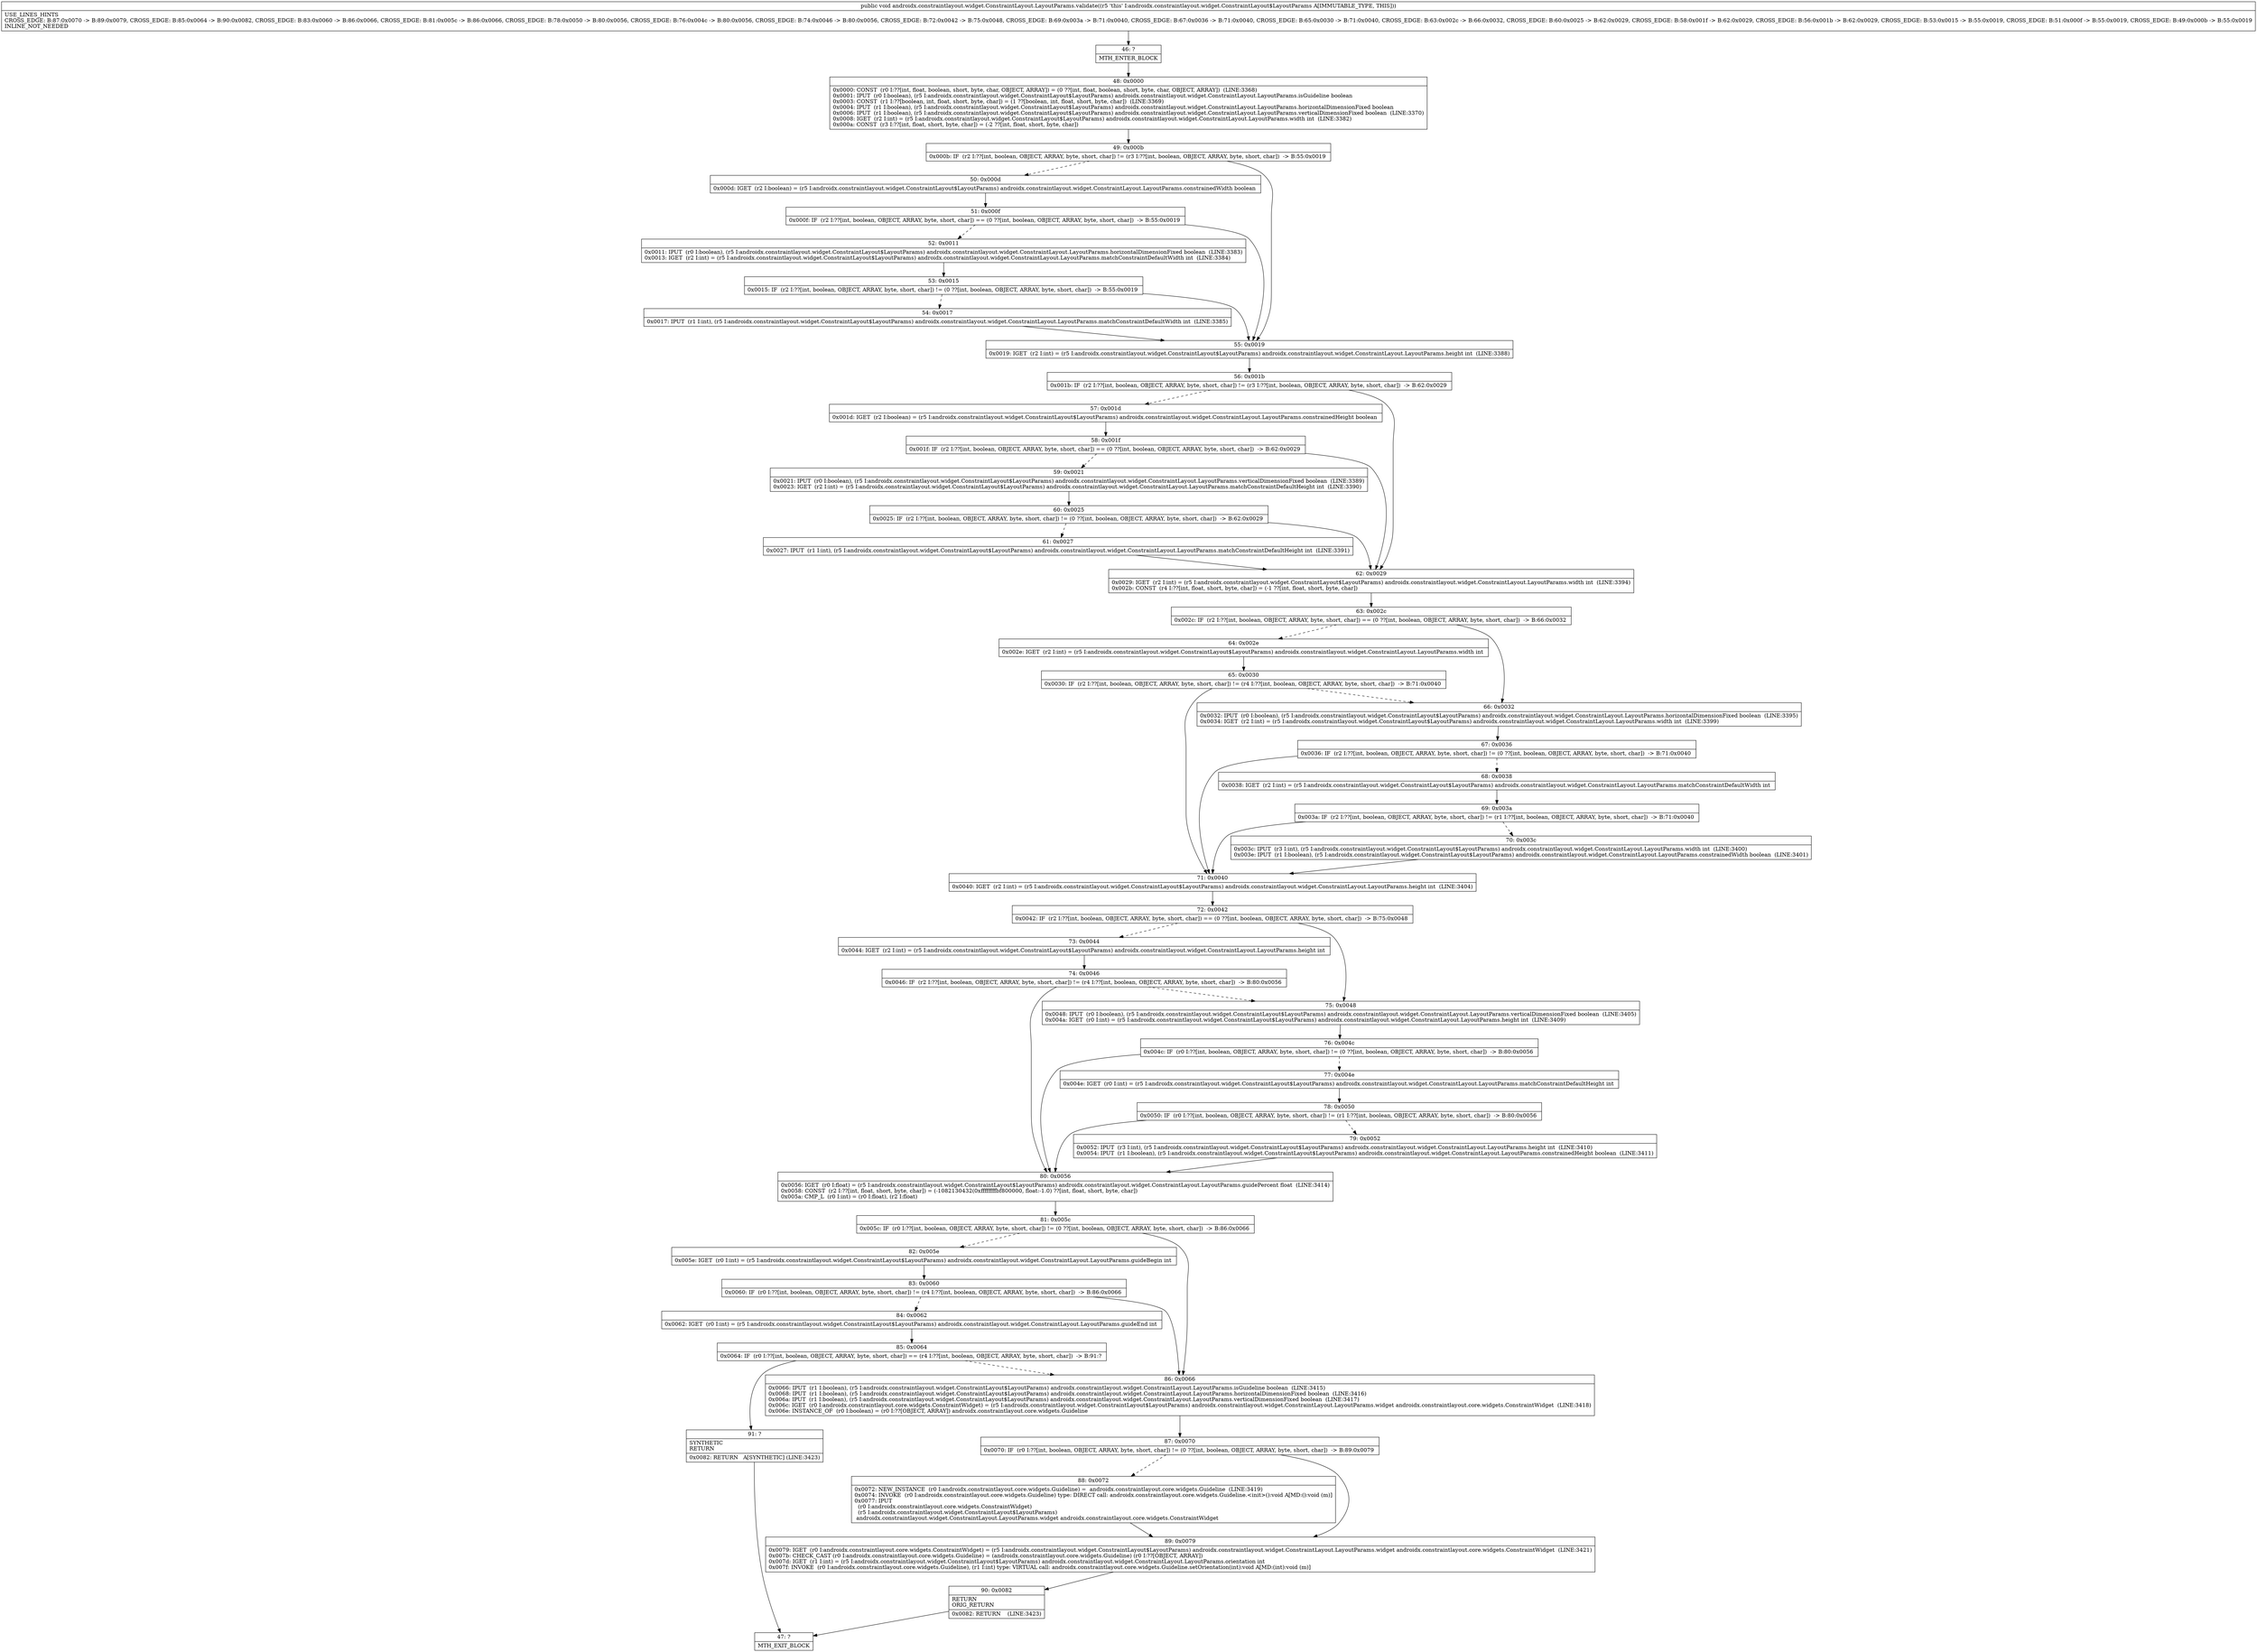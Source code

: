digraph "CFG forandroidx.constraintlayout.widget.ConstraintLayout.LayoutParams.validate()V" {
Node_46 [shape=record,label="{46\:\ ?|MTH_ENTER_BLOCK\l}"];
Node_48 [shape=record,label="{48\:\ 0x0000|0x0000: CONST  (r0 I:??[int, float, boolean, short, byte, char, OBJECT, ARRAY]) = (0 ??[int, float, boolean, short, byte, char, OBJECT, ARRAY])  (LINE:3368)\l0x0001: IPUT  (r0 I:boolean), (r5 I:androidx.constraintlayout.widget.ConstraintLayout$LayoutParams) androidx.constraintlayout.widget.ConstraintLayout.LayoutParams.isGuideline boolean \l0x0003: CONST  (r1 I:??[boolean, int, float, short, byte, char]) = (1 ??[boolean, int, float, short, byte, char])  (LINE:3369)\l0x0004: IPUT  (r1 I:boolean), (r5 I:androidx.constraintlayout.widget.ConstraintLayout$LayoutParams) androidx.constraintlayout.widget.ConstraintLayout.LayoutParams.horizontalDimensionFixed boolean \l0x0006: IPUT  (r1 I:boolean), (r5 I:androidx.constraintlayout.widget.ConstraintLayout$LayoutParams) androidx.constraintlayout.widget.ConstraintLayout.LayoutParams.verticalDimensionFixed boolean  (LINE:3370)\l0x0008: IGET  (r2 I:int) = (r5 I:androidx.constraintlayout.widget.ConstraintLayout$LayoutParams) androidx.constraintlayout.widget.ConstraintLayout.LayoutParams.width int  (LINE:3382)\l0x000a: CONST  (r3 I:??[int, float, short, byte, char]) = (\-2 ??[int, float, short, byte, char]) \l}"];
Node_49 [shape=record,label="{49\:\ 0x000b|0x000b: IF  (r2 I:??[int, boolean, OBJECT, ARRAY, byte, short, char]) != (r3 I:??[int, boolean, OBJECT, ARRAY, byte, short, char])  \-\> B:55:0x0019 \l}"];
Node_50 [shape=record,label="{50\:\ 0x000d|0x000d: IGET  (r2 I:boolean) = (r5 I:androidx.constraintlayout.widget.ConstraintLayout$LayoutParams) androidx.constraintlayout.widget.ConstraintLayout.LayoutParams.constrainedWidth boolean \l}"];
Node_51 [shape=record,label="{51\:\ 0x000f|0x000f: IF  (r2 I:??[int, boolean, OBJECT, ARRAY, byte, short, char]) == (0 ??[int, boolean, OBJECT, ARRAY, byte, short, char])  \-\> B:55:0x0019 \l}"];
Node_52 [shape=record,label="{52\:\ 0x0011|0x0011: IPUT  (r0 I:boolean), (r5 I:androidx.constraintlayout.widget.ConstraintLayout$LayoutParams) androidx.constraintlayout.widget.ConstraintLayout.LayoutParams.horizontalDimensionFixed boolean  (LINE:3383)\l0x0013: IGET  (r2 I:int) = (r5 I:androidx.constraintlayout.widget.ConstraintLayout$LayoutParams) androidx.constraintlayout.widget.ConstraintLayout.LayoutParams.matchConstraintDefaultWidth int  (LINE:3384)\l}"];
Node_53 [shape=record,label="{53\:\ 0x0015|0x0015: IF  (r2 I:??[int, boolean, OBJECT, ARRAY, byte, short, char]) != (0 ??[int, boolean, OBJECT, ARRAY, byte, short, char])  \-\> B:55:0x0019 \l}"];
Node_54 [shape=record,label="{54\:\ 0x0017|0x0017: IPUT  (r1 I:int), (r5 I:androidx.constraintlayout.widget.ConstraintLayout$LayoutParams) androidx.constraintlayout.widget.ConstraintLayout.LayoutParams.matchConstraintDefaultWidth int  (LINE:3385)\l}"];
Node_55 [shape=record,label="{55\:\ 0x0019|0x0019: IGET  (r2 I:int) = (r5 I:androidx.constraintlayout.widget.ConstraintLayout$LayoutParams) androidx.constraintlayout.widget.ConstraintLayout.LayoutParams.height int  (LINE:3388)\l}"];
Node_56 [shape=record,label="{56\:\ 0x001b|0x001b: IF  (r2 I:??[int, boolean, OBJECT, ARRAY, byte, short, char]) != (r3 I:??[int, boolean, OBJECT, ARRAY, byte, short, char])  \-\> B:62:0x0029 \l}"];
Node_57 [shape=record,label="{57\:\ 0x001d|0x001d: IGET  (r2 I:boolean) = (r5 I:androidx.constraintlayout.widget.ConstraintLayout$LayoutParams) androidx.constraintlayout.widget.ConstraintLayout.LayoutParams.constrainedHeight boolean \l}"];
Node_58 [shape=record,label="{58\:\ 0x001f|0x001f: IF  (r2 I:??[int, boolean, OBJECT, ARRAY, byte, short, char]) == (0 ??[int, boolean, OBJECT, ARRAY, byte, short, char])  \-\> B:62:0x0029 \l}"];
Node_59 [shape=record,label="{59\:\ 0x0021|0x0021: IPUT  (r0 I:boolean), (r5 I:androidx.constraintlayout.widget.ConstraintLayout$LayoutParams) androidx.constraintlayout.widget.ConstraintLayout.LayoutParams.verticalDimensionFixed boolean  (LINE:3389)\l0x0023: IGET  (r2 I:int) = (r5 I:androidx.constraintlayout.widget.ConstraintLayout$LayoutParams) androidx.constraintlayout.widget.ConstraintLayout.LayoutParams.matchConstraintDefaultHeight int  (LINE:3390)\l}"];
Node_60 [shape=record,label="{60\:\ 0x0025|0x0025: IF  (r2 I:??[int, boolean, OBJECT, ARRAY, byte, short, char]) != (0 ??[int, boolean, OBJECT, ARRAY, byte, short, char])  \-\> B:62:0x0029 \l}"];
Node_61 [shape=record,label="{61\:\ 0x0027|0x0027: IPUT  (r1 I:int), (r5 I:androidx.constraintlayout.widget.ConstraintLayout$LayoutParams) androidx.constraintlayout.widget.ConstraintLayout.LayoutParams.matchConstraintDefaultHeight int  (LINE:3391)\l}"];
Node_62 [shape=record,label="{62\:\ 0x0029|0x0029: IGET  (r2 I:int) = (r5 I:androidx.constraintlayout.widget.ConstraintLayout$LayoutParams) androidx.constraintlayout.widget.ConstraintLayout.LayoutParams.width int  (LINE:3394)\l0x002b: CONST  (r4 I:??[int, float, short, byte, char]) = (\-1 ??[int, float, short, byte, char]) \l}"];
Node_63 [shape=record,label="{63\:\ 0x002c|0x002c: IF  (r2 I:??[int, boolean, OBJECT, ARRAY, byte, short, char]) == (0 ??[int, boolean, OBJECT, ARRAY, byte, short, char])  \-\> B:66:0x0032 \l}"];
Node_64 [shape=record,label="{64\:\ 0x002e|0x002e: IGET  (r2 I:int) = (r5 I:androidx.constraintlayout.widget.ConstraintLayout$LayoutParams) androidx.constraintlayout.widget.ConstraintLayout.LayoutParams.width int \l}"];
Node_65 [shape=record,label="{65\:\ 0x0030|0x0030: IF  (r2 I:??[int, boolean, OBJECT, ARRAY, byte, short, char]) != (r4 I:??[int, boolean, OBJECT, ARRAY, byte, short, char])  \-\> B:71:0x0040 \l}"];
Node_71 [shape=record,label="{71\:\ 0x0040|0x0040: IGET  (r2 I:int) = (r5 I:androidx.constraintlayout.widget.ConstraintLayout$LayoutParams) androidx.constraintlayout.widget.ConstraintLayout.LayoutParams.height int  (LINE:3404)\l}"];
Node_72 [shape=record,label="{72\:\ 0x0042|0x0042: IF  (r2 I:??[int, boolean, OBJECT, ARRAY, byte, short, char]) == (0 ??[int, boolean, OBJECT, ARRAY, byte, short, char])  \-\> B:75:0x0048 \l}"];
Node_73 [shape=record,label="{73\:\ 0x0044|0x0044: IGET  (r2 I:int) = (r5 I:androidx.constraintlayout.widget.ConstraintLayout$LayoutParams) androidx.constraintlayout.widget.ConstraintLayout.LayoutParams.height int \l}"];
Node_74 [shape=record,label="{74\:\ 0x0046|0x0046: IF  (r2 I:??[int, boolean, OBJECT, ARRAY, byte, short, char]) != (r4 I:??[int, boolean, OBJECT, ARRAY, byte, short, char])  \-\> B:80:0x0056 \l}"];
Node_80 [shape=record,label="{80\:\ 0x0056|0x0056: IGET  (r0 I:float) = (r5 I:androidx.constraintlayout.widget.ConstraintLayout$LayoutParams) androidx.constraintlayout.widget.ConstraintLayout.LayoutParams.guidePercent float  (LINE:3414)\l0x0058: CONST  (r2 I:??[int, float, short, byte, char]) = (\-1082130432(0xffffffffbf800000, float:\-1.0) ??[int, float, short, byte, char]) \l0x005a: CMP_L  (r0 I:int) = (r0 I:float), (r2 I:float) \l}"];
Node_81 [shape=record,label="{81\:\ 0x005c|0x005c: IF  (r0 I:??[int, boolean, OBJECT, ARRAY, byte, short, char]) != (0 ??[int, boolean, OBJECT, ARRAY, byte, short, char])  \-\> B:86:0x0066 \l}"];
Node_82 [shape=record,label="{82\:\ 0x005e|0x005e: IGET  (r0 I:int) = (r5 I:androidx.constraintlayout.widget.ConstraintLayout$LayoutParams) androidx.constraintlayout.widget.ConstraintLayout.LayoutParams.guideBegin int \l}"];
Node_83 [shape=record,label="{83\:\ 0x0060|0x0060: IF  (r0 I:??[int, boolean, OBJECT, ARRAY, byte, short, char]) != (r4 I:??[int, boolean, OBJECT, ARRAY, byte, short, char])  \-\> B:86:0x0066 \l}"];
Node_84 [shape=record,label="{84\:\ 0x0062|0x0062: IGET  (r0 I:int) = (r5 I:androidx.constraintlayout.widget.ConstraintLayout$LayoutParams) androidx.constraintlayout.widget.ConstraintLayout.LayoutParams.guideEnd int \l}"];
Node_85 [shape=record,label="{85\:\ 0x0064|0x0064: IF  (r0 I:??[int, boolean, OBJECT, ARRAY, byte, short, char]) == (r4 I:??[int, boolean, OBJECT, ARRAY, byte, short, char])  \-\> B:91:? \l}"];
Node_91 [shape=record,label="{91\:\ ?|SYNTHETIC\lRETURN\l|0x0082: RETURN   A[SYNTHETIC] (LINE:3423)\l}"];
Node_47 [shape=record,label="{47\:\ ?|MTH_EXIT_BLOCK\l}"];
Node_86 [shape=record,label="{86\:\ 0x0066|0x0066: IPUT  (r1 I:boolean), (r5 I:androidx.constraintlayout.widget.ConstraintLayout$LayoutParams) androidx.constraintlayout.widget.ConstraintLayout.LayoutParams.isGuideline boolean  (LINE:3415)\l0x0068: IPUT  (r1 I:boolean), (r5 I:androidx.constraintlayout.widget.ConstraintLayout$LayoutParams) androidx.constraintlayout.widget.ConstraintLayout.LayoutParams.horizontalDimensionFixed boolean  (LINE:3416)\l0x006a: IPUT  (r1 I:boolean), (r5 I:androidx.constraintlayout.widget.ConstraintLayout$LayoutParams) androidx.constraintlayout.widget.ConstraintLayout.LayoutParams.verticalDimensionFixed boolean  (LINE:3417)\l0x006c: IGET  (r0 I:androidx.constraintlayout.core.widgets.ConstraintWidget) = (r5 I:androidx.constraintlayout.widget.ConstraintLayout$LayoutParams) androidx.constraintlayout.widget.ConstraintLayout.LayoutParams.widget androidx.constraintlayout.core.widgets.ConstraintWidget  (LINE:3418)\l0x006e: INSTANCE_OF  (r0 I:boolean) = (r0 I:??[OBJECT, ARRAY]) androidx.constraintlayout.core.widgets.Guideline \l}"];
Node_87 [shape=record,label="{87\:\ 0x0070|0x0070: IF  (r0 I:??[int, boolean, OBJECT, ARRAY, byte, short, char]) != (0 ??[int, boolean, OBJECT, ARRAY, byte, short, char])  \-\> B:89:0x0079 \l}"];
Node_88 [shape=record,label="{88\:\ 0x0072|0x0072: NEW_INSTANCE  (r0 I:androidx.constraintlayout.core.widgets.Guideline) =  androidx.constraintlayout.core.widgets.Guideline  (LINE:3419)\l0x0074: INVOKE  (r0 I:androidx.constraintlayout.core.widgets.Guideline) type: DIRECT call: androidx.constraintlayout.core.widgets.Guideline.\<init\>():void A[MD:():void (m)]\l0x0077: IPUT  \l  (r0 I:androidx.constraintlayout.core.widgets.ConstraintWidget)\l  (r5 I:androidx.constraintlayout.widget.ConstraintLayout$LayoutParams)\l androidx.constraintlayout.widget.ConstraintLayout.LayoutParams.widget androidx.constraintlayout.core.widgets.ConstraintWidget \l}"];
Node_89 [shape=record,label="{89\:\ 0x0079|0x0079: IGET  (r0 I:androidx.constraintlayout.core.widgets.ConstraintWidget) = (r5 I:androidx.constraintlayout.widget.ConstraintLayout$LayoutParams) androidx.constraintlayout.widget.ConstraintLayout.LayoutParams.widget androidx.constraintlayout.core.widgets.ConstraintWidget  (LINE:3421)\l0x007b: CHECK_CAST (r0 I:androidx.constraintlayout.core.widgets.Guideline) = (androidx.constraintlayout.core.widgets.Guideline) (r0 I:??[OBJECT, ARRAY]) \l0x007d: IGET  (r1 I:int) = (r5 I:androidx.constraintlayout.widget.ConstraintLayout$LayoutParams) androidx.constraintlayout.widget.ConstraintLayout.LayoutParams.orientation int \l0x007f: INVOKE  (r0 I:androidx.constraintlayout.core.widgets.Guideline), (r1 I:int) type: VIRTUAL call: androidx.constraintlayout.core.widgets.Guideline.setOrientation(int):void A[MD:(int):void (m)]\l}"];
Node_90 [shape=record,label="{90\:\ 0x0082|RETURN\lORIG_RETURN\l|0x0082: RETURN    (LINE:3423)\l}"];
Node_75 [shape=record,label="{75\:\ 0x0048|0x0048: IPUT  (r0 I:boolean), (r5 I:androidx.constraintlayout.widget.ConstraintLayout$LayoutParams) androidx.constraintlayout.widget.ConstraintLayout.LayoutParams.verticalDimensionFixed boolean  (LINE:3405)\l0x004a: IGET  (r0 I:int) = (r5 I:androidx.constraintlayout.widget.ConstraintLayout$LayoutParams) androidx.constraintlayout.widget.ConstraintLayout.LayoutParams.height int  (LINE:3409)\l}"];
Node_76 [shape=record,label="{76\:\ 0x004c|0x004c: IF  (r0 I:??[int, boolean, OBJECT, ARRAY, byte, short, char]) != (0 ??[int, boolean, OBJECT, ARRAY, byte, short, char])  \-\> B:80:0x0056 \l}"];
Node_77 [shape=record,label="{77\:\ 0x004e|0x004e: IGET  (r0 I:int) = (r5 I:androidx.constraintlayout.widget.ConstraintLayout$LayoutParams) androidx.constraintlayout.widget.ConstraintLayout.LayoutParams.matchConstraintDefaultHeight int \l}"];
Node_78 [shape=record,label="{78\:\ 0x0050|0x0050: IF  (r0 I:??[int, boolean, OBJECT, ARRAY, byte, short, char]) != (r1 I:??[int, boolean, OBJECT, ARRAY, byte, short, char])  \-\> B:80:0x0056 \l}"];
Node_79 [shape=record,label="{79\:\ 0x0052|0x0052: IPUT  (r3 I:int), (r5 I:androidx.constraintlayout.widget.ConstraintLayout$LayoutParams) androidx.constraintlayout.widget.ConstraintLayout.LayoutParams.height int  (LINE:3410)\l0x0054: IPUT  (r1 I:boolean), (r5 I:androidx.constraintlayout.widget.ConstraintLayout$LayoutParams) androidx.constraintlayout.widget.ConstraintLayout.LayoutParams.constrainedHeight boolean  (LINE:3411)\l}"];
Node_66 [shape=record,label="{66\:\ 0x0032|0x0032: IPUT  (r0 I:boolean), (r5 I:androidx.constraintlayout.widget.ConstraintLayout$LayoutParams) androidx.constraintlayout.widget.ConstraintLayout.LayoutParams.horizontalDimensionFixed boolean  (LINE:3395)\l0x0034: IGET  (r2 I:int) = (r5 I:androidx.constraintlayout.widget.ConstraintLayout$LayoutParams) androidx.constraintlayout.widget.ConstraintLayout.LayoutParams.width int  (LINE:3399)\l}"];
Node_67 [shape=record,label="{67\:\ 0x0036|0x0036: IF  (r2 I:??[int, boolean, OBJECT, ARRAY, byte, short, char]) != (0 ??[int, boolean, OBJECT, ARRAY, byte, short, char])  \-\> B:71:0x0040 \l}"];
Node_68 [shape=record,label="{68\:\ 0x0038|0x0038: IGET  (r2 I:int) = (r5 I:androidx.constraintlayout.widget.ConstraintLayout$LayoutParams) androidx.constraintlayout.widget.ConstraintLayout.LayoutParams.matchConstraintDefaultWidth int \l}"];
Node_69 [shape=record,label="{69\:\ 0x003a|0x003a: IF  (r2 I:??[int, boolean, OBJECT, ARRAY, byte, short, char]) != (r1 I:??[int, boolean, OBJECT, ARRAY, byte, short, char])  \-\> B:71:0x0040 \l}"];
Node_70 [shape=record,label="{70\:\ 0x003c|0x003c: IPUT  (r3 I:int), (r5 I:androidx.constraintlayout.widget.ConstraintLayout$LayoutParams) androidx.constraintlayout.widget.ConstraintLayout.LayoutParams.width int  (LINE:3400)\l0x003e: IPUT  (r1 I:boolean), (r5 I:androidx.constraintlayout.widget.ConstraintLayout$LayoutParams) androidx.constraintlayout.widget.ConstraintLayout.LayoutParams.constrainedWidth boolean  (LINE:3401)\l}"];
MethodNode[shape=record,label="{public void androidx.constraintlayout.widget.ConstraintLayout.LayoutParams.validate((r5 'this' I:androidx.constraintlayout.widget.ConstraintLayout$LayoutParams A[IMMUTABLE_TYPE, THIS]))  | USE_LINES_HINTS\lCROSS_EDGE: B:87:0x0070 \-\> B:89:0x0079, CROSS_EDGE: B:85:0x0064 \-\> B:90:0x0082, CROSS_EDGE: B:83:0x0060 \-\> B:86:0x0066, CROSS_EDGE: B:81:0x005c \-\> B:86:0x0066, CROSS_EDGE: B:78:0x0050 \-\> B:80:0x0056, CROSS_EDGE: B:76:0x004c \-\> B:80:0x0056, CROSS_EDGE: B:74:0x0046 \-\> B:80:0x0056, CROSS_EDGE: B:72:0x0042 \-\> B:75:0x0048, CROSS_EDGE: B:69:0x003a \-\> B:71:0x0040, CROSS_EDGE: B:67:0x0036 \-\> B:71:0x0040, CROSS_EDGE: B:65:0x0030 \-\> B:71:0x0040, CROSS_EDGE: B:63:0x002c \-\> B:66:0x0032, CROSS_EDGE: B:60:0x0025 \-\> B:62:0x0029, CROSS_EDGE: B:58:0x001f \-\> B:62:0x0029, CROSS_EDGE: B:56:0x001b \-\> B:62:0x0029, CROSS_EDGE: B:53:0x0015 \-\> B:55:0x0019, CROSS_EDGE: B:51:0x000f \-\> B:55:0x0019, CROSS_EDGE: B:49:0x000b \-\> B:55:0x0019\lINLINE_NOT_NEEDED\l}"];
MethodNode -> Node_46;Node_46 -> Node_48;
Node_48 -> Node_49;
Node_49 -> Node_50[style=dashed];
Node_49 -> Node_55;
Node_50 -> Node_51;
Node_51 -> Node_52[style=dashed];
Node_51 -> Node_55;
Node_52 -> Node_53;
Node_53 -> Node_54[style=dashed];
Node_53 -> Node_55;
Node_54 -> Node_55;
Node_55 -> Node_56;
Node_56 -> Node_57[style=dashed];
Node_56 -> Node_62;
Node_57 -> Node_58;
Node_58 -> Node_59[style=dashed];
Node_58 -> Node_62;
Node_59 -> Node_60;
Node_60 -> Node_61[style=dashed];
Node_60 -> Node_62;
Node_61 -> Node_62;
Node_62 -> Node_63;
Node_63 -> Node_64[style=dashed];
Node_63 -> Node_66;
Node_64 -> Node_65;
Node_65 -> Node_66[style=dashed];
Node_65 -> Node_71;
Node_71 -> Node_72;
Node_72 -> Node_73[style=dashed];
Node_72 -> Node_75;
Node_73 -> Node_74;
Node_74 -> Node_75[style=dashed];
Node_74 -> Node_80;
Node_80 -> Node_81;
Node_81 -> Node_82[style=dashed];
Node_81 -> Node_86;
Node_82 -> Node_83;
Node_83 -> Node_84[style=dashed];
Node_83 -> Node_86;
Node_84 -> Node_85;
Node_85 -> Node_86[style=dashed];
Node_85 -> Node_91;
Node_91 -> Node_47;
Node_86 -> Node_87;
Node_87 -> Node_88[style=dashed];
Node_87 -> Node_89;
Node_88 -> Node_89;
Node_89 -> Node_90;
Node_90 -> Node_47;
Node_75 -> Node_76;
Node_76 -> Node_77[style=dashed];
Node_76 -> Node_80;
Node_77 -> Node_78;
Node_78 -> Node_79[style=dashed];
Node_78 -> Node_80;
Node_79 -> Node_80;
Node_66 -> Node_67;
Node_67 -> Node_68[style=dashed];
Node_67 -> Node_71;
Node_68 -> Node_69;
Node_69 -> Node_70[style=dashed];
Node_69 -> Node_71;
Node_70 -> Node_71;
}

